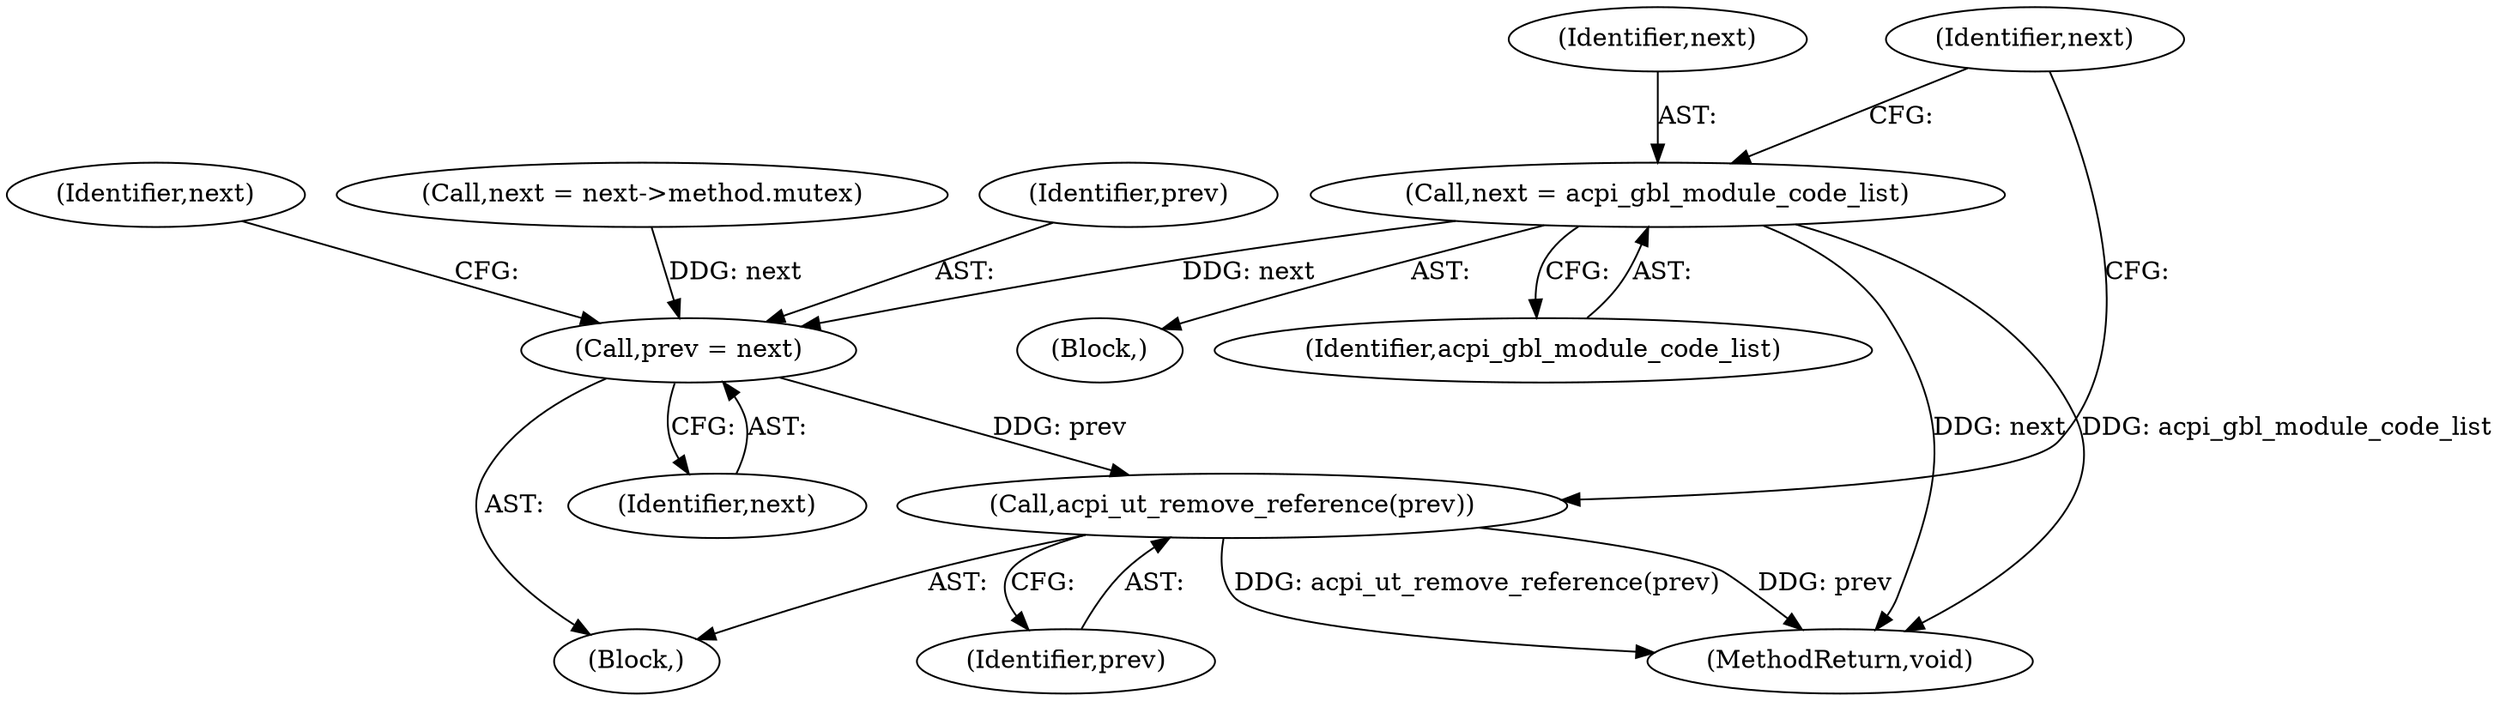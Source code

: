 digraph "1_linux_3b2d69114fefa474fca542e51119036dceb4aa6f@pointer" {
"1000113" [label="(Call,next = acpi_gbl_module_code_list)"];
"1000119" [label="(Call,prev = next)"];
"1000136" [label="(Call,acpi_ut_remove_reference(prev))"];
"1000114" [label="(Identifier,next)"];
"1000110" [label="(Block,)"];
"1000113" [label="(Call,next = acpi_gbl_module_code_list)"];
"1000118" [label="(Block,)"];
"1000160" [label="(MethodReturn,void)"];
"1000137" [label="(Identifier,prev)"];
"1000117" [label="(Identifier,next)"];
"1000121" [label="(Identifier,next)"];
"1000119" [label="(Call,prev = next)"];
"1000123" [label="(Identifier,next)"];
"1000122" [label="(Call,next = next->method.mutex)"];
"1000115" [label="(Identifier,acpi_gbl_module_code_list)"];
"1000136" [label="(Call,acpi_ut_remove_reference(prev))"];
"1000120" [label="(Identifier,prev)"];
"1000113" -> "1000110"  [label="AST: "];
"1000113" -> "1000115"  [label="CFG: "];
"1000114" -> "1000113"  [label="AST: "];
"1000115" -> "1000113"  [label="AST: "];
"1000117" -> "1000113"  [label="CFG: "];
"1000113" -> "1000160"  [label="DDG: next"];
"1000113" -> "1000160"  [label="DDG: acpi_gbl_module_code_list"];
"1000113" -> "1000119"  [label="DDG: next"];
"1000119" -> "1000118"  [label="AST: "];
"1000119" -> "1000121"  [label="CFG: "];
"1000120" -> "1000119"  [label="AST: "];
"1000121" -> "1000119"  [label="AST: "];
"1000123" -> "1000119"  [label="CFG: "];
"1000122" -> "1000119"  [label="DDG: next"];
"1000119" -> "1000136"  [label="DDG: prev"];
"1000136" -> "1000118"  [label="AST: "];
"1000136" -> "1000137"  [label="CFG: "];
"1000137" -> "1000136"  [label="AST: "];
"1000117" -> "1000136"  [label="CFG: "];
"1000136" -> "1000160"  [label="DDG: acpi_ut_remove_reference(prev)"];
"1000136" -> "1000160"  [label="DDG: prev"];
}
